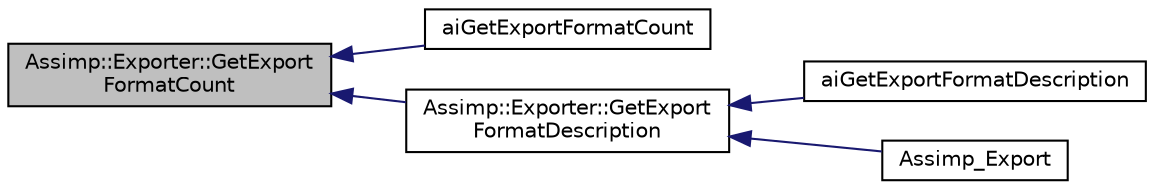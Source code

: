 digraph "Assimp::Exporter::GetExportFormatCount"
{
  edge [fontname="Helvetica",fontsize="10",labelfontname="Helvetica",labelfontsize="10"];
  node [fontname="Helvetica",fontsize="10",shape=record];
  rankdir="LR";
  Node1 [label="Assimp::Exporter::GetExport\lFormatCount",height=0.2,width=0.4,color="black", fillcolor="grey75", style="filled", fontcolor="black"];
  Node1 -> Node2 [dir="back",color="midnightblue",fontsize="10",style="solid",fontname="Helvetica"];
  Node2 [label="aiGetExportFormatCount",height=0.2,width=0.4,color="black", fillcolor="white", style="filled",URL="$cexport_8h.html#a59cfffbc5b436da8ed8542108102b502"];
  Node1 -> Node3 [dir="back",color="midnightblue",fontsize="10",style="solid",fontname="Helvetica"];
  Node3 [label="Assimp::Exporter::GetExport\lFormatDescription",height=0.2,width=0.4,color="black", fillcolor="white", style="filled",URL="$class_assimp_1_1_exporter.html#ac66998c00c4f4489a3a647c178483c58"];
  Node3 -> Node4 [dir="back",color="midnightblue",fontsize="10",style="solid",fontname="Helvetica"];
  Node4 [label="aiGetExportFormatDescription",height=0.2,width=0.4,color="black", fillcolor="white", style="filled",URL="$cexport_8h.html#adda7f2e6611f719af6c8a4a0bef0a0a2"];
  Node3 -> Node5 [dir="back",color="midnightblue",fontsize="10",style="solid",fontname="Helvetica"];
  Node5 [label="Assimp_Export",height=0.2,width=0.4,color="black", fillcolor="white", style="filled",URL="$_export_8cpp.html#ad0ddcefa629340a0a3438fbc40aee1d1"];
}

